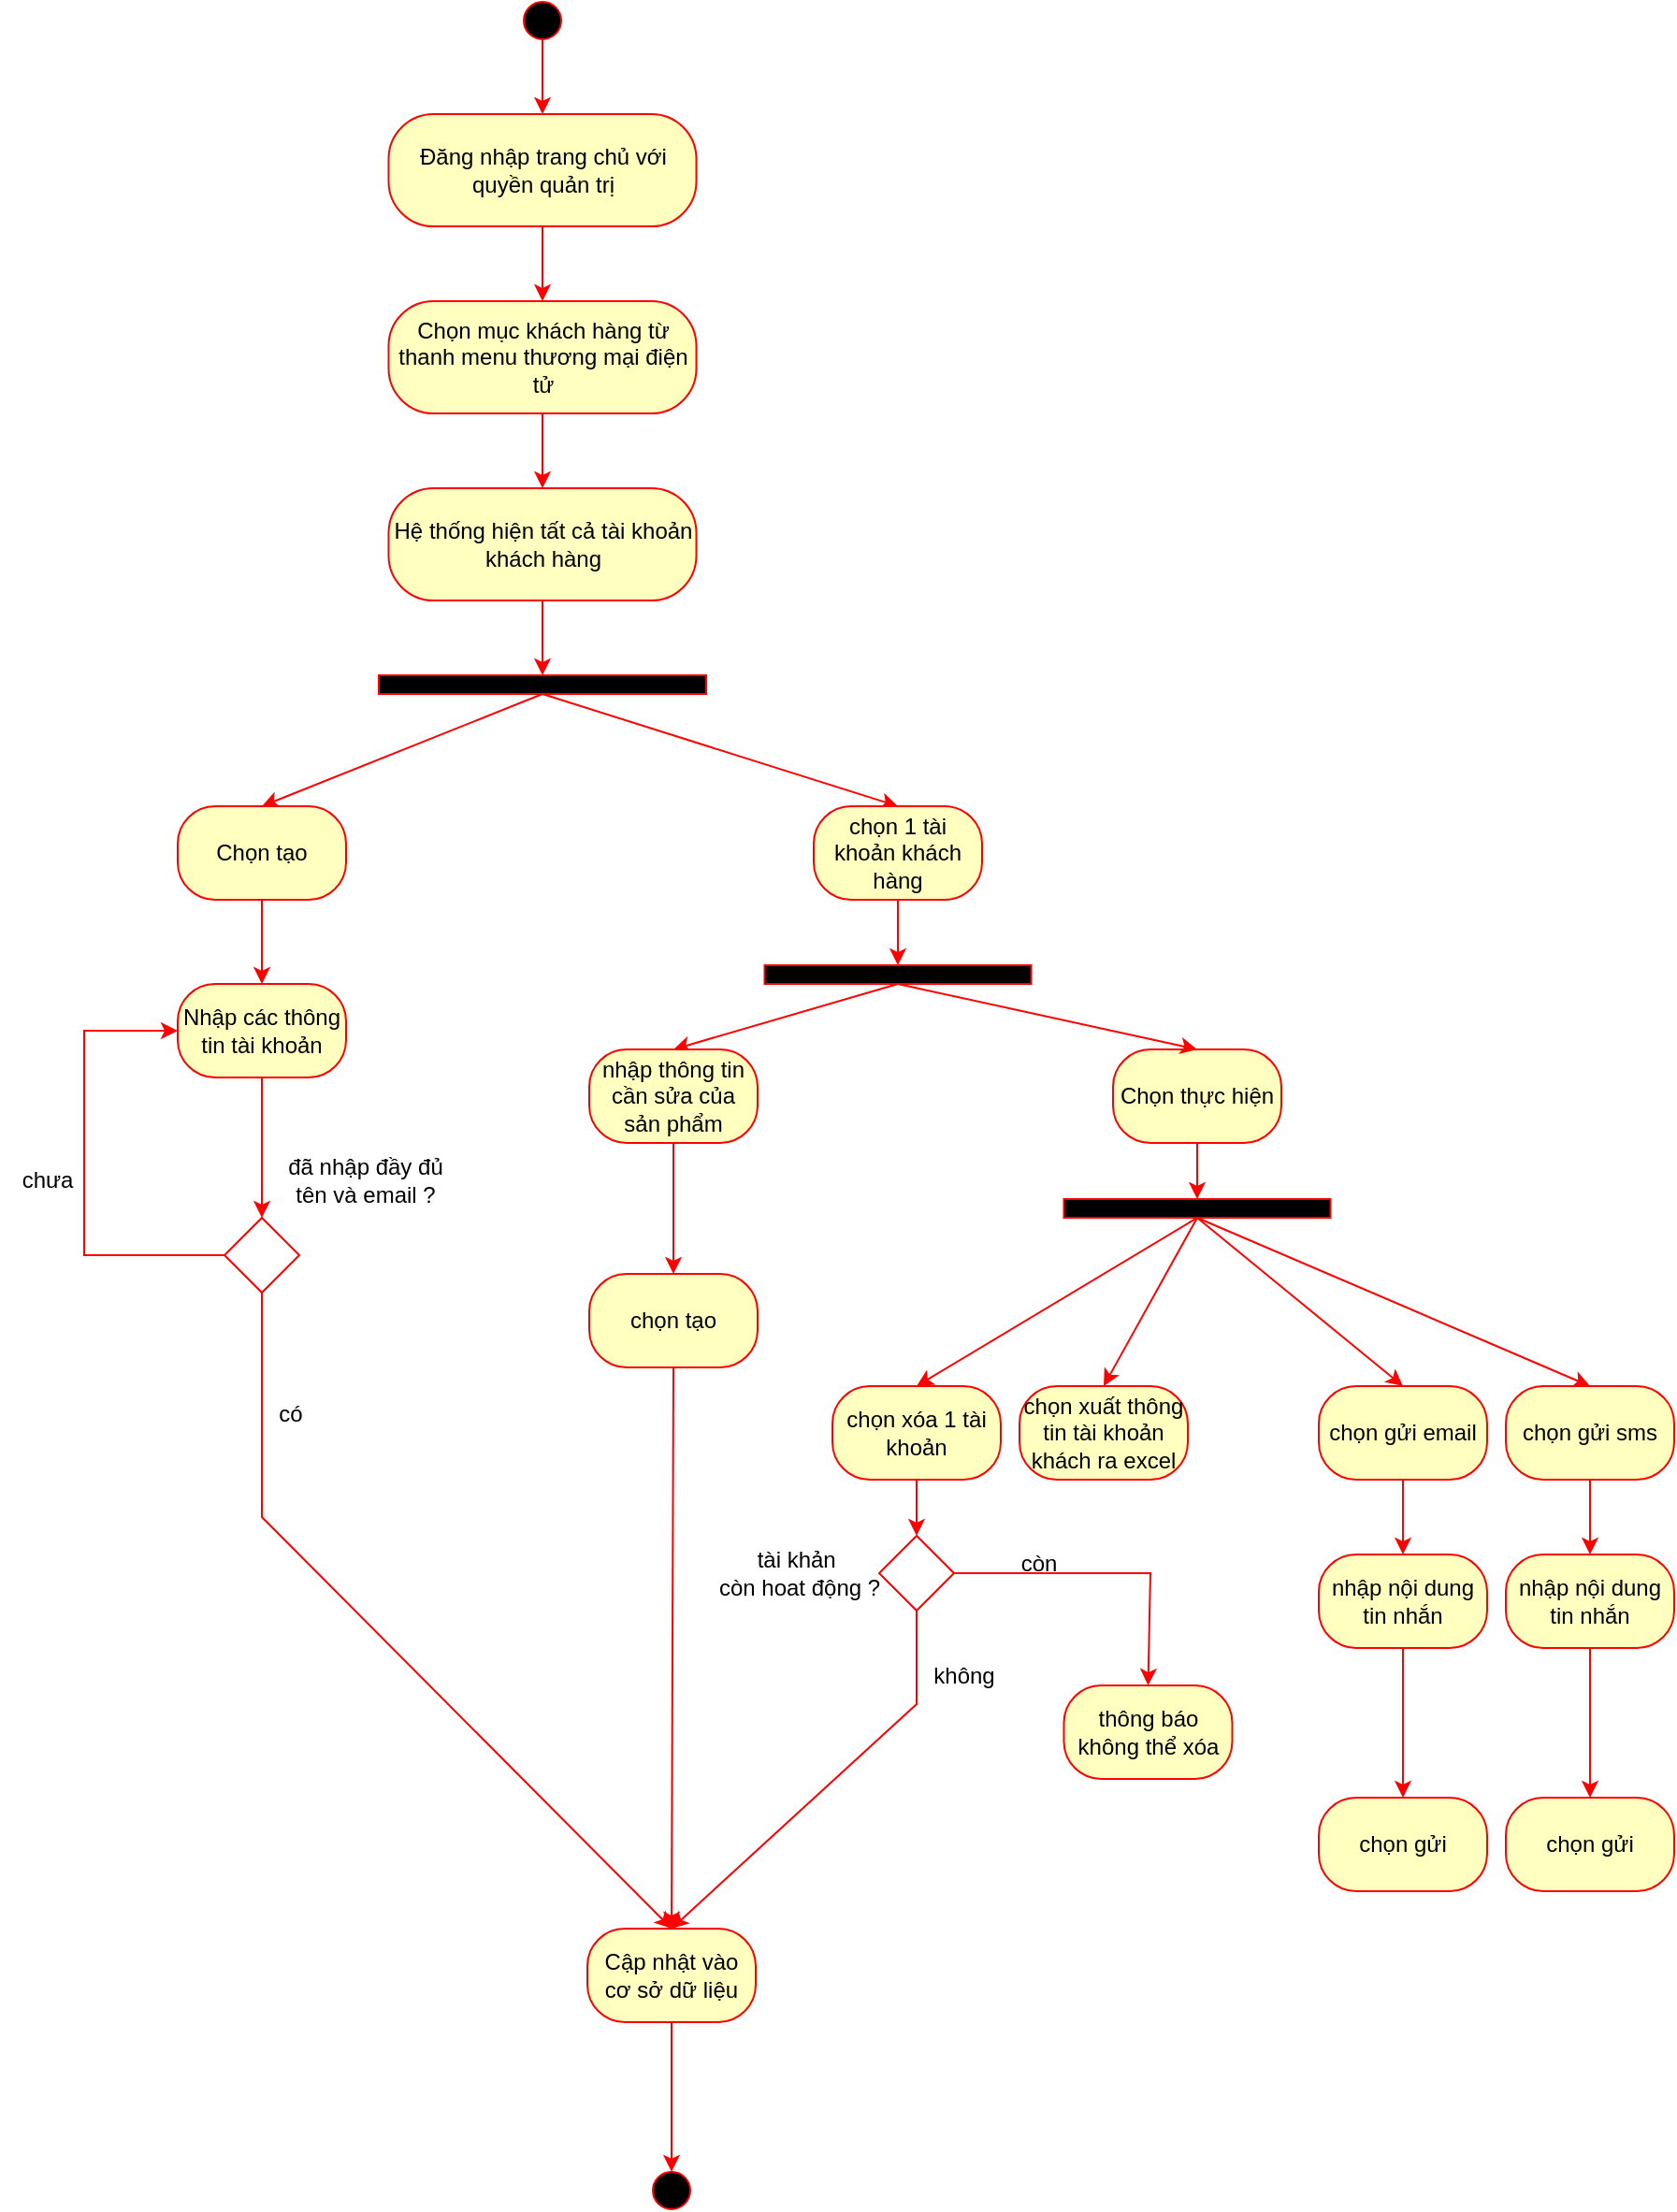 <mxfile version="20.5.1" type="device"><diagram id="44BFGeqbkMwfpzPCn-Jm" name="Trang-1"><mxGraphModel dx="898" dy="481" grid="1" gridSize="10" guides="1" tooltips="1" connect="1" arrows="1" fold="1" page="1" pageScale="1" pageWidth="827" pageHeight="1169" math="0" shadow="0"><root><mxCell id="0"/><mxCell id="1" parent="0"/><mxCell id="vnsBQpftHNAOGIIbdAKa-1" value="" style="ellipse;whiteSpace=wrap;html=1;aspect=fixed;strokeColor=#FF0000;fillColor=#000000;" parent="1" vertex="1"><mxGeometry x="325" y="60" width="20" height="20" as="geometry"/></mxCell><mxCell id="vnsBQpftHNAOGIIbdAKa-2" value="" style="endArrow=classic;html=1;rounded=0;exitX=0.5;exitY=1;exitDx=0;exitDy=0;strokeColor=#FF0000;entryX=0.5;entryY=0;entryDx=0;entryDy=0;" parent="1" source="vnsBQpftHNAOGIIbdAKa-1" target="vnsBQpftHNAOGIIbdAKa-3" edge="1"><mxGeometry width="50" height="50" relative="1" as="geometry"><mxPoint x="380" y="230" as="sourcePoint"/><mxPoint x="404" y="130" as="targetPoint"/></mxGeometry></mxCell><mxCell id="vnsBQpftHNAOGIIbdAKa-3" value="Đăng nhập trang chủ với quyền quản trị" style="rounded=1;whiteSpace=wrap;html=1;arcSize=40;fontColor=#000000;fillColor=#ffffc0;strokeColor=#FF0000;" parent="1" vertex="1"><mxGeometry x="252.75" y="120" width="164.5" height="60" as="geometry"/></mxCell><mxCell id="vnsBQpftHNAOGIIbdAKa-4" value="" style="endArrow=classic;html=1;rounded=0;strokeColor=#FF0000;exitX=0.5;exitY=1;exitDx=0;exitDy=0;entryX=0.5;entryY=0;entryDx=0;entryDy=0;" parent="1" source="vnsBQpftHNAOGIIbdAKa-3" target="vnsBQpftHNAOGIIbdAKa-5" edge="1"><mxGeometry width="50" height="50" relative="1" as="geometry"><mxPoint x="380" y="180" as="sourcePoint"/><mxPoint x="400" y="230" as="targetPoint"/></mxGeometry></mxCell><mxCell id="vnsBQpftHNAOGIIbdAKa-5" value="Chọn mục khách hàng từ thanh menu thương mại điện tử" style="rounded=1;whiteSpace=wrap;html=1;arcSize=40;fontColor=#000000;fillColor=#ffffc0;strokeColor=#FF0000;" parent="1" vertex="1"><mxGeometry x="252.75" y="220" width="164.5" height="60" as="geometry"/></mxCell><mxCell id="vnsBQpftHNAOGIIbdAKa-6" value="" style="endArrow=classic;html=1;rounded=0;strokeColor=#FF0000;exitX=0.5;exitY=1;exitDx=0;exitDy=0;entryX=0.5;entryY=0;entryDx=0;entryDy=0;" parent="1" source="vnsBQpftHNAOGIIbdAKa-5" target="vnsBQpftHNAOGIIbdAKa-7" edge="1"><mxGeometry width="50" height="50" relative="1" as="geometry"><mxPoint x="380" y="380" as="sourcePoint"/><mxPoint x="404" y="340" as="targetPoint"/></mxGeometry></mxCell><mxCell id="vnsBQpftHNAOGIIbdAKa-7" value="Hệ thống hiện tất cả tài khoản khách hàng" style="rounded=1;whiteSpace=wrap;html=1;arcSize=40;fontColor=#000000;fillColor=#ffffc0;strokeColor=#FF0000;" parent="1" vertex="1"><mxGeometry x="252.75" y="320" width="164.5" height="60" as="geometry"/></mxCell><mxCell id="vnsBQpftHNAOGIIbdAKa-8" value="" style="endArrow=classic;html=1;rounded=0;strokeColor=#FF0000;exitX=0.5;exitY=1;exitDx=0;exitDy=0;entryX=0.5;entryY=0;entryDx=0;entryDy=0;" parent="1" source="vnsBQpftHNAOGIIbdAKa-7" target="vnsBQpftHNAOGIIbdAKa-30" edge="1"><mxGeometry width="50" height="50" relative="1" as="geometry"><mxPoint x="380" y="470" as="sourcePoint"/><mxPoint x="404" y="440" as="targetPoint"/></mxGeometry></mxCell><mxCell id="vnsBQpftHNAOGIIbdAKa-9" value="" style="endArrow=classic;html=1;rounded=0;strokeColor=#FF0000;fontSize=10;exitX=0.5;exitY=1;exitDx=0;exitDy=0;entryX=0.5;entryY=0;entryDx=0;entryDy=0;" parent="1" source="vnsBQpftHNAOGIIbdAKa-30" target="vnsBQpftHNAOGIIbdAKa-10" edge="1"><mxGeometry width="50" height="50" relative="1" as="geometry"><mxPoint x="387.5" y="455" as="sourcePoint"/><mxPoint x="310" y="500" as="targetPoint"/></mxGeometry></mxCell><mxCell id="vnsBQpftHNAOGIIbdAKa-10" value="Chọn tạo" style="rounded=1;whiteSpace=wrap;html=1;arcSize=40;fontColor=#000000;fillColor=#ffffc0;strokeColor=#FF0000;" parent="1" vertex="1"><mxGeometry x="140" y="490" width="90" height="50" as="geometry"/></mxCell><mxCell id="vnsBQpftHNAOGIIbdAKa-12" value="Chọn thực hiện" style="rounded=1;whiteSpace=wrap;html=1;arcSize=40;fontColor=#000000;fillColor=#ffffc0;strokeColor=#FF0000;" parent="1" vertex="1"><mxGeometry x="640" y="620" width="90" height="50" as="geometry"/></mxCell><mxCell id="vnsBQpftHNAOGIIbdAKa-14" value="" style="endArrow=classic;html=1;rounded=0;strokeColor=#FF0000;fontSize=10;exitX=0.5;exitY=1;exitDx=0;exitDy=0;entryX=0.5;entryY=0;entryDx=0;entryDy=0;" parent="1" source="vnsBQpftHNAOGIIbdAKa-10" target="vnsBQpftHNAOGIIbdAKa-15" edge="1"><mxGeometry width="50" height="50" relative="1" as="geometry"><mxPoint x="380" y="600" as="sourcePoint"/><mxPoint x="190" y="590" as="targetPoint"/></mxGeometry></mxCell><mxCell id="vnsBQpftHNAOGIIbdAKa-15" value="Nhập các thông tin tài khoản" style="rounded=1;whiteSpace=wrap;html=1;arcSize=40;fontColor=#000000;fillColor=#ffffc0;strokeColor=#FF0000;" parent="1" vertex="1"><mxGeometry x="140" y="585" width="90" height="50" as="geometry"/></mxCell><mxCell id="vnsBQpftHNAOGIIbdAKa-16" value="" style="endArrow=classic;html=1;rounded=0;strokeColor=#FF0000;fontSize=10;exitX=0.5;exitY=1;exitDx=0;exitDy=0;entryX=0.5;entryY=0;entryDx=0;entryDy=0;" parent="1" source="vnsBQpftHNAOGIIbdAKa-15" target="sN9vvw9VEs4PiyeNFbnO-3" edge="1"><mxGeometry width="50" height="50" relative="1" as="geometry"><mxPoint x="380" y="670" as="sourcePoint"/><mxPoint x="185" y="700" as="targetPoint"/></mxGeometry></mxCell><mxCell id="vnsBQpftHNAOGIIbdAKa-18" value="" style="endArrow=classic;html=1;rounded=0;strokeColor=#FF0000;fontSize=10;exitX=0.5;exitY=1;exitDx=0;exitDy=0;entryX=0.5;entryY=0;entryDx=0;entryDy=0;" parent="1" source="sN9vvw9VEs4PiyeNFbnO-3" target="vnsBQpftHNAOGIIbdAKa-19" edge="1"><mxGeometry width="50" height="50" relative="1" as="geometry"><mxPoint x="185" y="750" as="sourcePoint"/><mxPoint x="185" y="760" as="targetPoint"/><Array as="points"><mxPoint x="185" y="870"/></Array></mxGeometry></mxCell><mxCell id="vnsBQpftHNAOGIIbdAKa-19" value="Cập nhật vào cơ sở dữ liệu" style="rounded=1;whiteSpace=wrap;html=1;arcSize=40;fontColor=#000000;fillColor=#ffffc0;strokeColor=#FF0000;" parent="1" vertex="1"><mxGeometry x="359" y="1090" width="90" height="50" as="geometry"/></mxCell><mxCell id="vnsBQpftHNAOGIIbdAKa-24" value="" style="endArrow=classic;html=1;rounded=0;strokeColor=#FF0000;fontSize=10;exitX=0.5;exitY=1;exitDx=0;exitDy=0;entryX=0.5;entryY=0;entryDx=0;entryDy=0;" parent="1" source="vnsBQpftHNAOGIIbdAKa-12" target="vnsBQpftHNAOGIIbdAKa-31" edge="1"><mxGeometry width="50" height="50" relative="1" as="geometry"><mxPoint x="380" y="650" as="sourcePoint"/><mxPoint x="675" y="597.5" as="targetPoint"/></mxGeometry></mxCell><mxCell id="vnsBQpftHNAOGIIbdAKa-25" value="" style="endArrow=classic;html=1;rounded=0;strokeColor=#FF0000;fontSize=10;exitX=0.5;exitY=1;exitDx=0;exitDy=0;entryX=0.5;entryY=0;entryDx=0;entryDy=0;" parent="1" source="vnsBQpftHNAOGIIbdAKa-31" target="vnsBQpftHNAOGIIbdAKa-27" edge="1"><mxGeometry width="50" height="50" relative="1" as="geometry"><mxPoint x="675" y="632.5" as="sourcePoint"/><mxPoint x="545" y="660" as="targetPoint"/></mxGeometry></mxCell><mxCell id="vnsBQpftHNAOGIIbdAKa-26" value="" style="endArrow=classic;html=1;rounded=0;strokeColor=#FF0000;fontSize=10;exitX=0.5;exitY=1;exitDx=0;exitDy=0;entryX=0.5;entryY=0;entryDx=0;entryDy=0;" parent="1" source="vnsBQpftHNAOGIIbdAKa-31" target="vnsBQpftHNAOGIIbdAKa-28" edge="1"><mxGeometry width="50" height="50" relative="1" as="geometry"><mxPoint x="695" y="615.0" as="sourcePoint"/><mxPoint x="700" y="660" as="targetPoint"/><Array as="points"/></mxGeometry></mxCell><mxCell id="vnsBQpftHNAOGIIbdAKa-27" value="chọn xóa 1 tài khoản" style="rounded=1;whiteSpace=wrap;html=1;arcSize=40;fontColor=#000000;fillColor=#ffffc0;strokeColor=#FF0000;" parent="1" vertex="1"><mxGeometry x="490" y="800" width="90" height="50" as="geometry"/></mxCell><mxCell id="vnsBQpftHNAOGIIbdAKa-28" value="chọn xuất thông tin tài khoản khách ra excel" style="rounded=1;whiteSpace=wrap;html=1;arcSize=40;fontColor=#000000;fillColor=#ffffc0;strokeColor=#FF0000;" parent="1" vertex="1"><mxGeometry x="590" y="800" width="90" height="50" as="geometry"/></mxCell><mxCell id="vnsBQpftHNAOGIIbdAKa-29" value="" style="endArrow=classic;html=1;rounded=0;strokeColor=#FF0000;fontSize=10;exitX=0.5;exitY=1;exitDx=0;exitDy=0;" parent="1" source="vnsBQpftHNAOGIIbdAKa-27" target="vnsBQpftHNAOGIIbdAKa-48" edge="1"><mxGeometry width="50" height="50" relative="1" as="geometry"><mxPoint x="380" y="820" as="sourcePoint"/><mxPoint x="535" y="890" as="targetPoint"/></mxGeometry></mxCell><mxCell id="vnsBQpftHNAOGIIbdAKa-30" value="" style="rounded=0;whiteSpace=wrap;html=1;strokeColor=#FF0000;fontSize=10;fillColor=#000000;" parent="1" vertex="1"><mxGeometry x="247.5" y="420" width="175" height="10" as="geometry"/></mxCell><mxCell id="vnsBQpftHNAOGIIbdAKa-31" value="" style="rounded=0;whiteSpace=wrap;html=1;strokeColor=#FF0000;fontSize=10;fillColor=#000000;" parent="1" vertex="1"><mxGeometry x="613.75" y="700" width="142.5" height="10" as="geometry"/></mxCell><mxCell id="vnsBQpftHNAOGIIbdAKa-32" value="" style="endArrow=classic;html=1;rounded=0;strokeColor=#FF0000;fontSize=10;exitX=0.5;exitY=1;exitDx=0;exitDy=0;entryX=0.5;entryY=0;entryDx=0;entryDy=0;" parent="1" source="vnsBQpftHNAOGIIbdAKa-30" target="vnsBQpftHNAOGIIbdAKa-33" edge="1"><mxGeometry width="50" height="50" relative="1" as="geometry"><mxPoint x="380" y="570" as="sourcePoint"/><mxPoint x="470" y="490" as="targetPoint"/></mxGeometry></mxCell><mxCell id="vnsBQpftHNAOGIIbdAKa-33" value="chọn 1 tài khoản khách hàng" style="rounded=1;whiteSpace=wrap;html=1;arcSize=40;fontColor=#000000;fillColor=#ffffc0;strokeColor=#FF0000;" parent="1" vertex="1"><mxGeometry x="480" y="490" width="90" height="50" as="geometry"/></mxCell><mxCell id="vnsBQpftHNAOGIIbdAKa-34" value="" style="endArrow=classic;html=1;rounded=0;strokeColor=#FF0000;fontSize=10;exitX=0.5;exitY=1;exitDx=0;exitDy=0;entryX=0.5;entryY=0;entryDx=0;entryDy=0;" parent="1" source="vnsBQpftHNAOGIIbdAKa-33" target="vnsBQpftHNAOGIIbdAKa-35" edge="1"><mxGeometry width="50" height="50" relative="1" as="geometry"><mxPoint x="380" y="560" as="sourcePoint"/><mxPoint x="475" y="580" as="targetPoint"/></mxGeometry></mxCell><mxCell id="vnsBQpftHNAOGIIbdAKa-35" value="" style="rounded=0;whiteSpace=wrap;html=1;strokeColor=#FF0000;fontSize=10;fillColor=#000000;" parent="1" vertex="1"><mxGeometry x="453.75" y="575" width="142.5" height="10" as="geometry"/></mxCell><mxCell id="vnsBQpftHNAOGIIbdAKa-36" value="" style="endArrow=classic;html=1;rounded=0;strokeColor=#FF0000;fontSize=10;entryX=0.5;entryY=0;entryDx=0;entryDy=0;exitX=0.5;exitY=1;exitDx=0;exitDy=0;" parent="1" source="vnsBQpftHNAOGIIbdAKa-35" target="vnsBQpftHNAOGIIbdAKa-12" edge="1"><mxGeometry width="50" height="50" relative="1" as="geometry"><mxPoint x="531" y="590" as="sourcePoint"/><mxPoint x="430" y="580" as="targetPoint"/></mxGeometry></mxCell><mxCell id="vnsBQpftHNAOGIIbdAKa-37" value="" style="endArrow=classic;html=1;rounded=0;strokeColor=#FF0000;fontSize=10;exitX=0.5;exitY=1;exitDx=0;exitDy=0;entryX=0.5;entryY=0;entryDx=0;entryDy=0;" parent="1" source="vnsBQpftHNAOGIIbdAKa-35" target="vnsBQpftHNAOGIIbdAKa-38" edge="1"><mxGeometry width="50" height="50" relative="1" as="geometry"><mxPoint x="510" y="605" as="sourcePoint"/><mxPoint x="490" y="640" as="targetPoint"/></mxGeometry></mxCell><mxCell id="vnsBQpftHNAOGIIbdAKa-38" value="nhập thông tin cần sửa của sản phẩm" style="rounded=1;whiteSpace=wrap;html=1;arcSize=40;fontColor=#000000;fillColor=#ffffc0;strokeColor=#FF0000;" parent="1" vertex="1"><mxGeometry x="360" y="620" width="90" height="50" as="geometry"/></mxCell><mxCell id="vnsBQpftHNAOGIIbdAKa-39" value="" style="endArrow=classic;html=1;rounded=0;strokeColor=#FF0000;fontSize=10;exitX=0.5;exitY=1;exitDx=0;exitDy=0;entryX=0.5;entryY=0;entryDx=0;entryDy=0;" parent="1" source="vnsBQpftHNAOGIIbdAKa-38" target="vnsBQpftHNAOGIIbdAKa-40" edge="1"><mxGeometry width="50" height="50" relative="1" as="geometry"><mxPoint x="420" y="680" as="sourcePoint"/><mxPoint x="485" y="760" as="targetPoint"/></mxGeometry></mxCell><mxCell id="vnsBQpftHNAOGIIbdAKa-40" value="chọn tạo" style="rounded=1;whiteSpace=wrap;html=1;arcSize=40;fontColor=#000000;fillColor=#ffffc0;strokeColor=#FF0000;" parent="1" vertex="1"><mxGeometry x="360" y="740" width="90" height="50" as="geometry"/></mxCell><mxCell id="vnsBQpftHNAOGIIbdAKa-41" value="" style="endArrow=classic;html=1;rounded=0;strokeColor=#FF0000;fontSize=10;exitX=0.5;exitY=1;exitDx=0;exitDy=0;entryX=0.5;entryY=0;entryDx=0;entryDy=0;" parent="1" source="vnsBQpftHNAOGIIbdAKa-40" target="vnsBQpftHNAOGIIbdAKa-19" edge="1"><mxGeometry width="50" height="50" relative="1" as="geometry"><mxPoint x="420" y="760" as="sourcePoint"/><mxPoint x="470" y="710" as="targetPoint"/></mxGeometry></mxCell><mxCell id="vnsBQpftHNAOGIIbdAKa-42" value="" style="ellipse;whiteSpace=wrap;html=1;aspect=fixed;strokeColor=#FF0000;fillColor=#000000;" parent="1" vertex="1"><mxGeometry x="394" y="1220" width="20" height="20" as="geometry"/></mxCell><mxCell id="vnsBQpftHNAOGIIbdAKa-43" value="" style="endArrow=classic;html=1;rounded=0;strokeColor=#FF0000;fontSize=10;exitX=0.5;exitY=1;exitDx=0;exitDy=0;entryX=0.5;entryY=0;entryDx=0;entryDy=0;" parent="1" source="vnsBQpftHNAOGIIbdAKa-19" target="vnsBQpftHNAOGIIbdAKa-42" edge="1"><mxGeometry width="50" height="50" relative="1" as="geometry"><mxPoint x="420" y="1020" as="sourcePoint"/><mxPoint x="470" y="970" as="targetPoint"/></mxGeometry></mxCell><mxCell id="vnsBQpftHNAOGIIbdAKa-44" value="" style="endArrow=classic;html=1;rounded=0;exitX=0.5;exitY=1;exitDx=0;exitDy=0;strokeColor=#FF0000;entryX=0.5;entryY=0;entryDx=0;entryDy=0;" parent="1" source="vnsBQpftHNAOGIIbdAKa-31" target="vnsBQpftHNAOGIIbdAKa-45" edge="1"><mxGeometry width="50" height="50" relative="1" as="geometry"><mxPoint x="390" y="870" as="sourcePoint"/><mxPoint x="690" y="800" as="targetPoint"/></mxGeometry></mxCell><mxCell id="vnsBQpftHNAOGIIbdAKa-45" value="chọn gửi email" style="rounded=1;whiteSpace=wrap;html=1;arcSize=40;fontColor=#000000;fillColor=#ffffc0;strokeColor=#FF0000;" parent="1" vertex="1"><mxGeometry x="750" y="800" width="90" height="50" as="geometry"/></mxCell><mxCell id="vnsBQpftHNAOGIIbdAKa-46" value="" style="endArrow=classic;html=1;rounded=0;strokeColor=#FF0000;exitX=0.5;exitY=1;exitDx=0;exitDy=0;entryX=0.5;entryY=0;entryDx=0;entryDy=0;" parent="1" source="vnsBQpftHNAOGIIbdAKa-31" target="vnsBQpftHNAOGIIbdAKa-47" edge="1"><mxGeometry width="50" height="50" relative="1" as="geometry"><mxPoint x="390" y="880" as="sourcePoint"/><mxPoint x="740" y="740" as="targetPoint"/></mxGeometry></mxCell><mxCell id="vnsBQpftHNAOGIIbdAKa-47" value="chọn gửi sms" style="rounded=1;whiteSpace=wrap;html=1;arcSize=40;fontColor=#000000;fillColor=#ffffc0;strokeColor=#FF0000;" parent="1" vertex="1"><mxGeometry x="850" y="800" width="90" height="50" as="geometry"/></mxCell><mxCell id="vnsBQpftHNAOGIIbdAKa-48" value="" style="rhombus;whiteSpace=wrap;html=1;strokeColor=#FF0000;" parent="1" vertex="1"><mxGeometry x="515" y="880" width="40" height="40" as="geometry"/></mxCell><mxCell id="vnsBQpftHNAOGIIbdAKa-49" value="tài khản&amp;nbsp;&lt;br&gt;còn hoat động ?" style="text;html=1;align=center;verticalAlign=middle;resizable=0;points=[];autosize=1;strokeColor=none;fillColor=none;" parent="1" vertex="1"><mxGeometry x="417.25" y="880" width="110" height="40" as="geometry"/></mxCell><mxCell id="vnsBQpftHNAOGIIbdAKa-50" value="" style="endArrow=classic;html=1;rounded=0;strokeColor=#FF0000;exitX=0.5;exitY=1;exitDx=0;exitDy=0;entryX=0.5;entryY=0;entryDx=0;entryDy=0;" parent="1" source="vnsBQpftHNAOGIIbdAKa-48" target="vnsBQpftHNAOGIIbdAKa-19" edge="1"><mxGeometry width="50" height="50" relative="1" as="geometry"><mxPoint x="610" y="960" as="sourcePoint"/><mxPoint x="535" y="960" as="targetPoint"/><Array as="points"><mxPoint x="535" y="970"/></Array></mxGeometry></mxCell><mxCell id="vnsBQpftHNAOGIIbdAKa-51" value="không" style="text;html=1;align=center;verticalAlign=middle;resizable=0;points=[];autosize=1;strokeColor=none;fillColor=none;" parent="1" vertex="1"><mxGeometry x="530" y="940" width="60" height="30" as="geometry"/></mxCell><mxCell id="vnsBQpftHNAOGIIbdAKa-53" value="" style="endArrow=classic;html=1;rounded=0;strokeColor=#FF0000;exitX=1;exitY=0.5;exitDx=0;exitDy=0;entryX=0.5;entryY=0;entryDx=0;entryDy=0;" parent="1" source="vnsBQpftHNAOGIIbdAKa-48" target="vnsBQpftHNAOGIIbdAKa-55" edge="1"><mxGeometry width="50" height="50" relative="1" as="geometry"><mxPoint x="610" y="960" as="sourcePoint"/><mxPoint x="690" y="960" as="targetPoint"/><Array as="points"><mxPoint x="660" y="900"/></Array></mxGeometry></mxCell><mxCell id="vnsBQpftHNAOGIIbdAKa-54" value="còn" style="text;html=1;align=center;verticalAlign=middle;resizable=0;points=[];autosize=1;strokeColor=none;fillColor=none;" parent="1" vertex="1"><mxGeometry x="580" y="880" width="40" height="30" as="geometry"/></mxCell><mxCell id="vnsBQpftHNAOGIIbdAKa-55" value="thông báo không thể xóa" style="rounded=1;whiteSpace=wrap;html=1;arcSize=40;fontColor=#000000;fillColor=#ffffc0;strokeColor=#FF0000;" parent="1" vertex="1"><mxGeometry x="613.75" y="960" width="90" height="50" as="geometry"/></mxCell><mxCell id="vnsBQpftHNAOGIIbdAKa-56" value="" style="endArrow=classic;html=1;rounded=0;strokeColor=#FF0000;exitX=0.5;exitY=1;exitDx=0;exitDy=0;entryX=0.5;entryY=0;entryDx=0;entryDy=0;" parent="1" source="vnsBQpftHNAOGIIbdAKa-45" target="vnsBQpftHNAOGIIbdAKa-57" edge="1"><mxGeometry width="50" height="50" relative="1" as="geometry"><mxPoint x="610" y="960" as="sourcePoint"/><mxPoint x="755" y="900" as="targetPoint"/></mxGeometry></mxCell><mxCell id="vnsBQpftHNAOGIIbdAKa-57" value="nhập nội dung tin nhắn" style="rounded=1;whiteSpace=wrap;html=1;arcSize=40;fontColor=#000000;fillColor=#ffffc0;strokeColor=#FF0000;" parent="1" vertex="1"><mxGeometry x="750" y="890" width="90" height="50" as="geometry"/></mxCell><mxCell id="vnsBQpftHNAOGIIbdAKa-58" value="" style="endArrow=classic;html=1;rounded=0;strokeColor=#FF0000;exitX=0.5;exitY=1;exitDx=0;exitDy=0;entryX=0.5;entryY=0;entryDx=0;entryDy=0;" parent="1" source="vnsBQpftHNAOGIIbdAKa-57" target="vnsBQpftHNAOGIIbdAKa-60" edge="1"><mxGeometry width="50" height="50" relative="1" as="geometry"><mxPoint x="610" y="940" as="sourcePoint"/><mxPoint x="755" y="990" as="targetPoint"/></mxGeometry></mxCell><mxCell id="vnsBQpftHNAOGIIbdAKa-60" value="chọn gửi" style="rounded=1;whiteSpace=wrap;html=1;arcSize=40;fontColor=#000000;fillColor=#ffffc0;strokeColor=#FF0000;" parent="1" vertex="1"><mxGeometry x="750" y="1020" width="90" height="50" as="geometry"/></mxCell><mxCell id="vnsBQpftHNAOGIIbdAKa-61" value="nhập nội dung tin nhắn" style="rounded=1;whiteSpace=wrap;html=1;arcSize=40;fontColor=#000000;fillColor=#ffffc0;strokeColor=#FF0000;" parent="1" vertex="1"><mxGeometry x="850" y="890" width="90" height="50" as="geometry"/></mxCell><mxCell id="vnsBQpftHNAOGIIbdAKa-62" value="" style="endArrow=classic;html=1;rounded=0;strokeColor=#FF0000;exitX=0.5;exitY=1;exitDx=0;exitDy=0;entryX=0.5;entryY=0;entryDx=0;entryDy=0;" parent="1" source="vnsBQpftHNAOGIIbdAKa-61" target="vnsBQpftHNAOGIIbdAKa-63" edge="1"><mxGeometry width="50" height="50" relative="1" as="geometry"><mxPoint x="740" y="940" as="sourcePoint"/><mxPoint x="885" y="990" as="targetPoint"/></mxGeometry></mxCell><mxCell id="vnsBQpftHNAOGIIbdAKa-63" value="chọn gửi" style="rounded=1;whiteSpace=wrap;html=1;arcSize=40;fontColor=#000000;fillColor=#ffffc0;strokeColor=#FF0000;" parent="1" vertex="1"><mxGeometry x="850" y="1020" width="90" height="50" as="geometry"/></mxCell><mxCell id="vnsBQpftHNAOGIIbdAKa-64" value="" style="endArrow=classic;html=1;rounded=0;strokeColor=#FF0000;exitX=0.5;exitY=1;exitDx=0;exitDy=0;entryX=0.5;entryY=0;entryDx=0;entryDy=0;" parent="1" source="vnsBQpftHNAOGIIbdAKa-47" target="vnsBQpftHNAOGIIbdAKa-61" edge="1"><mxGeometry width="50" height="50" relative="1" as="geometry"><mxPoint x="610" y="940" as="sourcePoint"/><mxPoint x="660" y="890" as="targetPoint"/></mxGeometry></mxCell><mxCell id="sN9vvw9VEs4PiyeNFbnO-3" value="" style="rhombus;whiteSpace=wrap;html=1;strokeColor=#FF0000;" parent="1" vertex="1"><mxGeometry x="165" y="710" width="40" height="40" as="geometry"/></mxCell><mxCell id="sN9vvw9VEs4PiyeNFbnO-4" value="đã nhập đầy đủ&lt;br&gt;tên và email ?" style="text;html=1;align=center;verticalAlign=middle;resizable=0;points=[];autosize=1;strokeColor=none;fillColor=none;" parent="1" vertex="1"><mxGeometry x="185" y="670" width="110" height="40" as="geometry"/></mxCell><mxCell id="sN9vvw9VEs4PiyeNFbnO-5" value="có" style="text;html=1;align=center;verticalAlign=middle;resizable=0;points=[];autosize=1;strokeColor=none;fillColor=none;" parent="1" vertex="1"><mxGeometry x="180" y="800" width="40" height="30" as="geometry"/></mxCell><mxCell id="sN9vvw9VEs4PiyeNFbnO-6" value="" style="endArrow=classic;html=1;rounded=0;exitX=0;exitY=0.5;exitDx=0;exitDy=0;entryX=0;entryY=0.5;entryDx=0;entryDy=0;strokeColor=#FF0000;" parent="1" source="sN9vvw9VEs4PiyeNFbnO-3" target="vnsBQpftHNAOGIIbdAKa-15" edge="1"><mxGeometry width="50" height="50" relative="1" as="geometry"><mxPoint x="440" y="780" as="sourcePoint"/><mxPoint x="490" y="730" as="targetPoint"/><Array as="points"><mxPoint x="90" y="730"/><mxPoint x="90" y="610"/></Array></mxGeometry></mxCell><mxCell id="sN9vvw9VEs4PiyeNFbnO-8" value="chưa" style="text;html=1;align=center;verticalAlign=middle;resizable=0;points=[];autosize=1;strokeColor=none;fillColor=none;" parent="1" vertex="1"><mxGeometry x="45" y="675" width="50" height="30" as="geometry"/></mxCell></root></mxGraphModel></diagram></mxfile>
